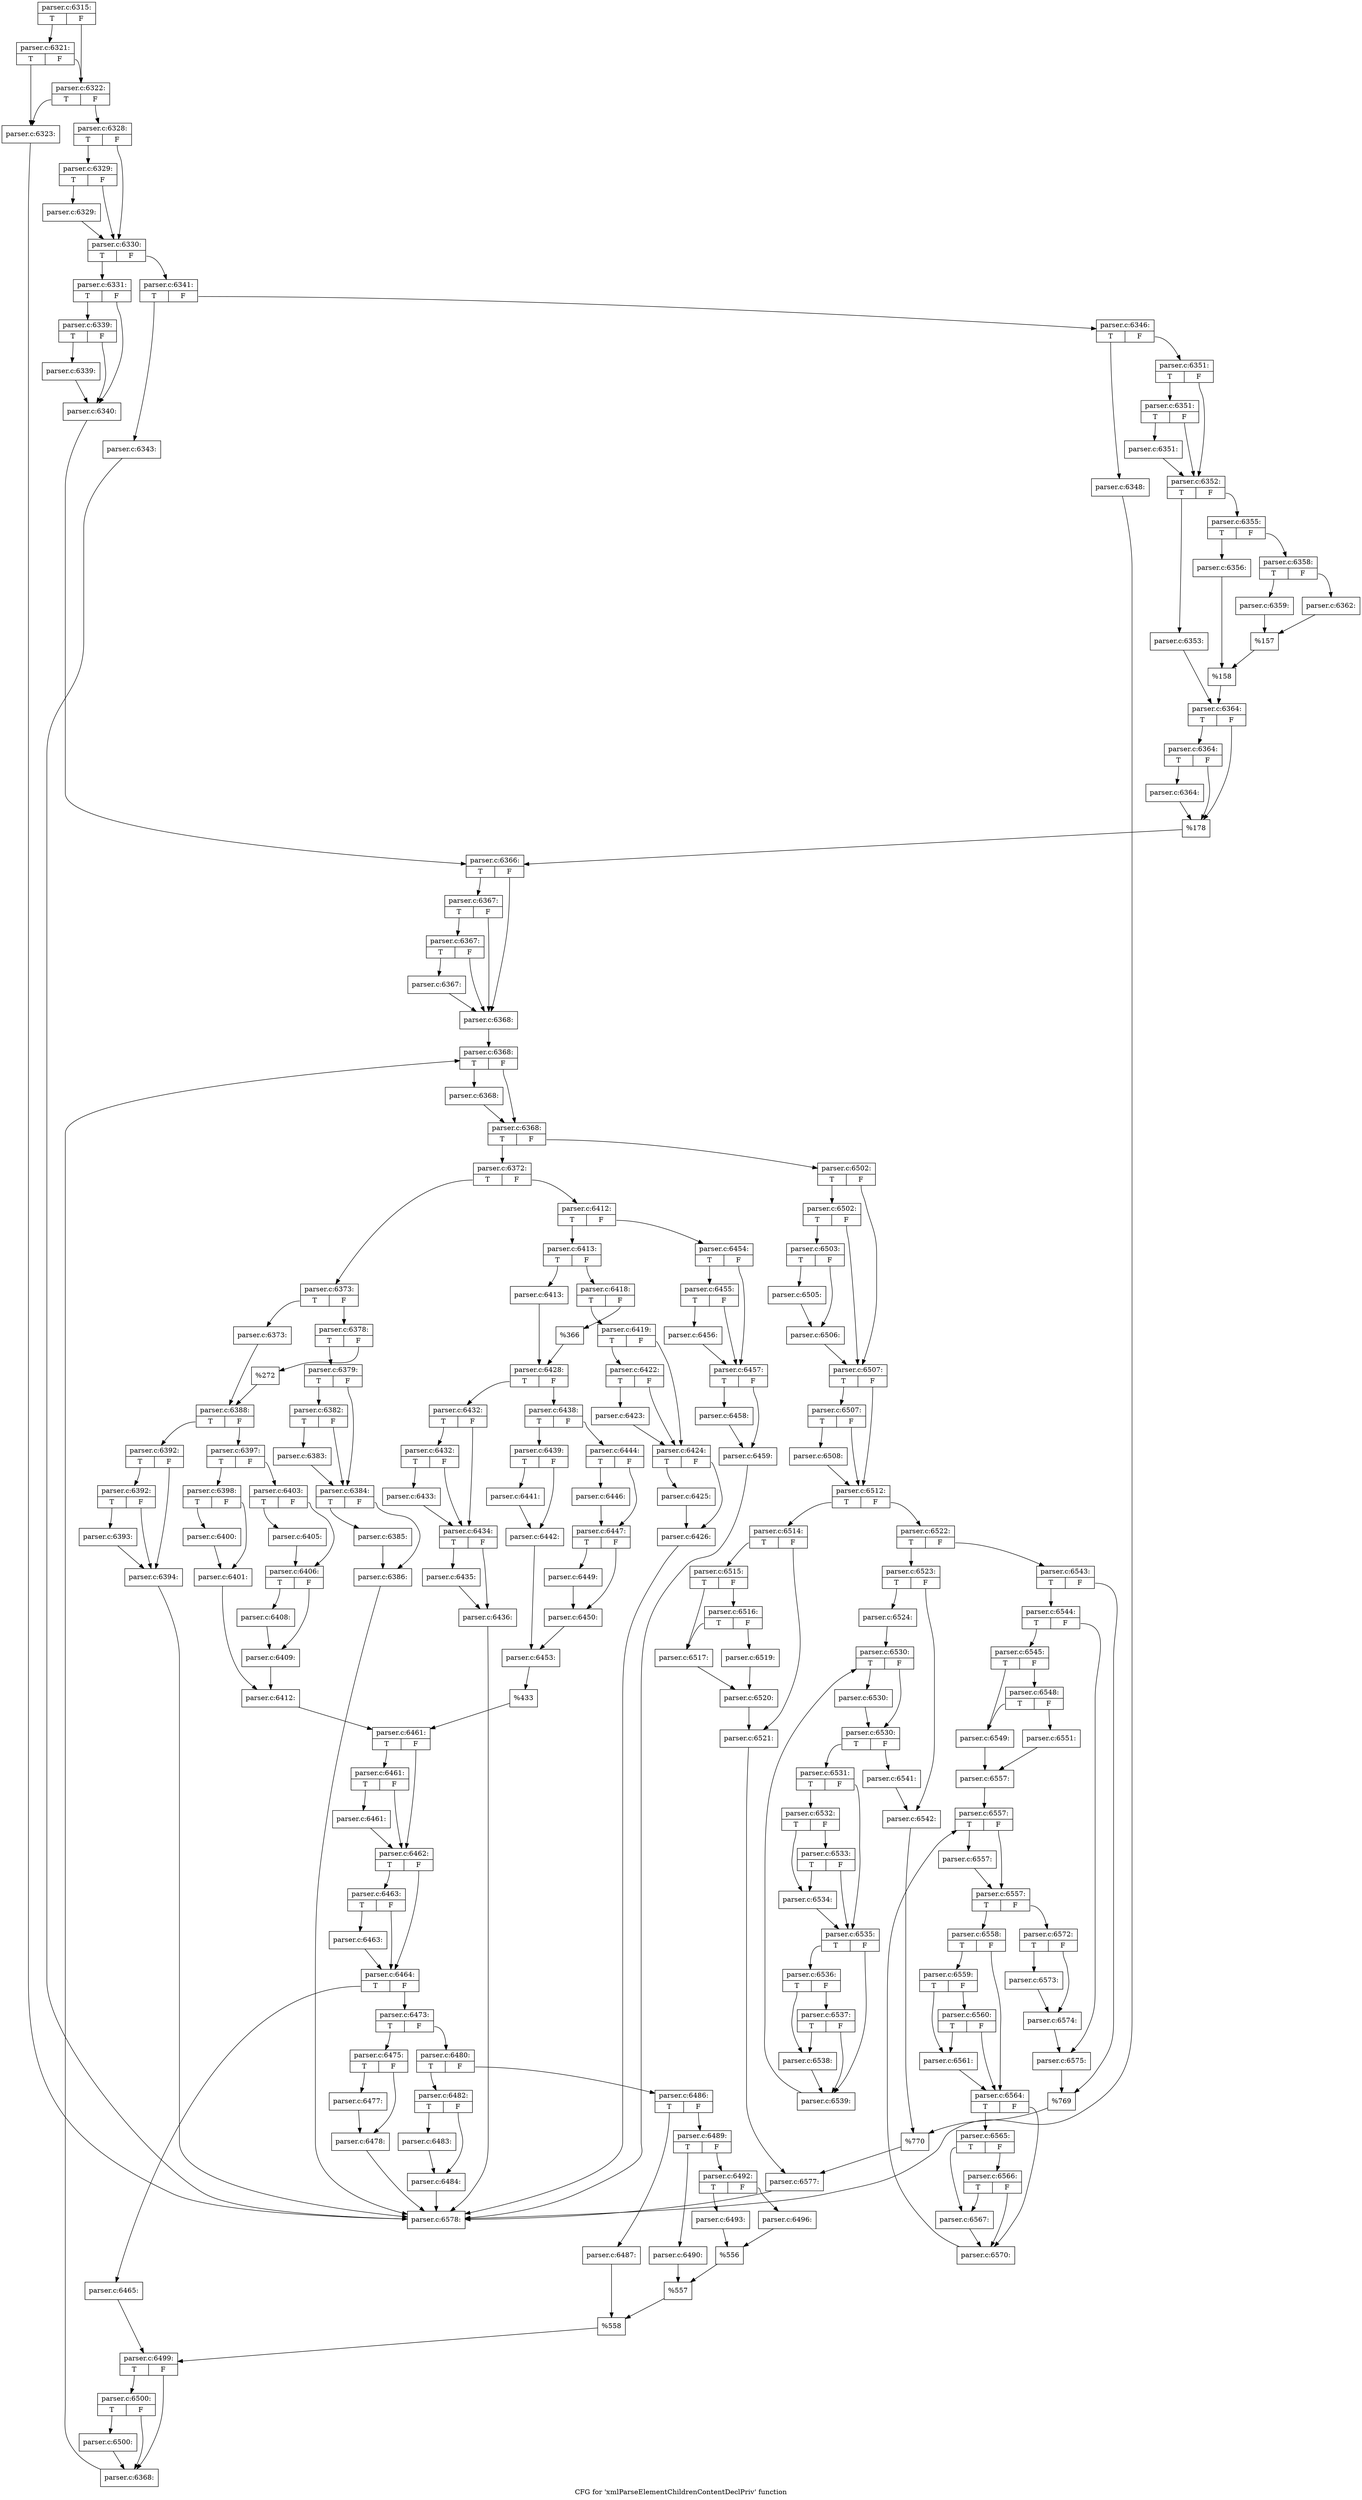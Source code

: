 digraph "CFG for 'xmlParseElementChildrenContentDeclPriv' function" {
	label="CFG for 'xmlParseElementChildrenContentDeclPriv' function";

	Node0x60d2080 [shape=record,label="{parser.c:6315:|{<s0>T|<s1>F}}"];
	Node0x60d2080:s0 -> Node0x60d39c0;
	Node0x60d2080:s1 -> Node0x60d3940;
	Node0x60d39c0 [shape=record,label="{parser.c:6321:|{<s0>T|<s1>F}}"];
	Node0x60d39c0:s0 -> Node0x60d38a0;
	Node0x60d39c0:s1 -> Node0x60d3940;
	Node0x60d3940 [shape=record,label="{parser.c:6322:|{<s0>T|<s1>F}}"];
	Node0x60d3940:s0 -> Node0x60d38a0;
	Node0x60d3940:s1 -> Node0x60d38f0;
	Node0x60d38a0 [shape=record,label="{parser.c:6323:}"];
	Node0x60d38a0 -> Node0x60cf210;
	Node0x60d38f0 [shape=record,label="{parser.c:6328:|{<s0>T|<s1>F}}"];
	Node0x60d38f0:s0 -> Node0x60d4bd0;
	Node0x60d38f0:s1 -> Node0x60d4b80;
	Node0x60d4bd0 [shape=record,label="{parser.c:6329:|{<s0>T|<s1>F}}"];
	Node0x60d4bd0:s0 -> Node0x60d4b30;
	Node0x60d4bd0:s1 -> Node0x60d4b80;
	Node0x60d4b30 [shape=record,label="{parser.c:6329:}"];
	Node0x60d4b30 -> Node0x60d4b80;
	Node0x60d4b80 [shape=record,label="{parser.c:6330:|{<s0>T|<s1>F}}"];
	Node0x60d4b80:s0 -> Node0x60d57c0;
	Node0x60d4b80:s1 -> Node0x60d5860;
	Node0x60d57c0 [shape=record,label="{parser.c:6331:|{<s0>T|<s1>F}}"];
	Node0x60d57c0:s0 -> Node0x60d6dd0;
	Node0x60d57c0:s1 -> Node0x60d6d80;
	Node0x60d6dd0 [shape=record,label="{parser.c:6339:|{<s0>T|<s1>F}}"];
	Node0x60d6dd0:s0 -> Node0x60d6d30;
	Node0x60d6dd0:s1 -> Node0x60d6d80;
	Node0x60d6d30 [shape=record,label="{parser.c:6339:}"];
	Node0x60d6d30 -> Node0x60d6d80;
	Node0x60d6d80 [shape=record,label="{parser.c:6340:}"];
	Node0x60d6d80 -> Node0x60d5810;
	Node0x60d5860 [shape=record,label="{parser.c:6341:|{<s0>T|<s1>F}}"];
	Node0x60d5860:s0 -> Node0x60d7d20;
	Node0x60d5860:s1 -> Node0x60d7d70;
	Node0x60d7d20 [shape=record,label="{parser.c:6343:}"];
	Node0x60d7d20 -> Node0x60cf210;
	Node0x60d7d70 [shape=record,label="{parser.c:6346:|{<s0>T|<s1>F}}"];
	Node0x60d7d70:s0 -> Node0x60d89b0;
	Node0x60d7d70:s1 -> Node0x60d8a00;
	Node0x60d89b0 [shape=record,label="{parser.c:6348:}"];
	Node0x60d89b0 -> Node0x60cf210;
	Node0x60d8a00 [shape=record,label="{parser.c:6351:|{<s0>T|<s1>F}}"];
	Node0x60d8a00:s0 -> Node0x60d9130;
	Node0x60d8a00:s1 -> Node0x60d90e0;
	Node0x60d9130 [shape=record,label="{parser.c:6351:|{<s0>T|<s1>F}}"];
	Node0x60d9130:s0 -> Node0x60d9090;
	Node0x60d9130:s1 -> Node0x60d90e0;
	Node0x60d9090 [shape=record,label="{parser.c:6351:}"];
	Node0x60d9090 -> Node0x60d90e0;
	Node0x60d90e0 [shape=record,label="{parser.c:6352:|{<s0>T|<s1>F}}"];
	Node0x60d90e0:s0 -> Node0x60d9d20;
	Node0x60d90e0:s1 -> Node0x60d9dc0;
	Node0x60d9d20 [shape=record,label="{parser.c:6353:}"];
	Node0x60d9d20 -> Node0x60d9d70;
	Node0x60d9dc0 [shape=record,label="{parser.c:6355:|{<s0>T|<s1>F}}"];
	Node0x60d9dc0:s0 -> Node0x60da800;
	Node0x60d9dc0:s1 -> Node0x60da8a0;
	Node0x60da800 [shape=record,label="{parser.c:6356:}"];
	Node0x60da800 -> Node0x60da850;
	Node0x60da8a0 [shape=record,label="{parser.c:6358:|{<s0>T|<s1>F}}"];
	Node0x60da8a0:s0 -> Node0x60db2e0;
	Node0x60da8a0:s1 -> Node0x60db380;
	Node0x60db2e0 [shape=record,label="{parser.c:6359:}"];
	Node0x60db2e0 -> Node0x60db330;
	Node0x60db380 [shape=record,label="{parser.c:6362:}"];
	Node0x60db380 -> Node0x60db330;
	Node0x60db330 [shape=record,label="{%157}"];
	Node0x60db330 -> Node0x60da850;
	Node0x60da850 [shape=record,label="{%158}"];
	Node0x60da850 -> Node0x60d9d70;
	Node0x60d9d70 [shape=record,label="{parser.c:6364:|{<s0>T|<s1>F}}"];
	Node0x60d9d70:s0 -> Node0x60dc2f0;
	Node0x60d9d70:s1 -> Node0x60dc2a0;
	Node0x60dc2f0 [shape=record,label="{parser.c:6364:|{<s0>T|<s1>F}}"];
	Node0x60dc2f0:s0 -> Node0x60dc250;
	Node0x60dc2f0:s1 -> Node0x60dc2a0;
	Node0x60dc250 [shape=record,label="{parser.c:6364:}"];
	Node0x60dc250 -> Node0x60dc2a0;
	Node0x60dc2a0 [shape=record,label="{%178}"];
	Node0x60dc2a0 -> Node0x60d5810;
	Node0x60d5810 [shape=record,label="{parser.c:6366:|{<s0>T|<s1>F}}"];
	Node0x60d5810:s0 -> Node0x60dd1e0;
	Node0x60d5810:s1 -> Node0x60dd110;
	Node0x60dd1e0 [shape=record,label="{parser.c:6367:|{<s0>T|<s1>F}}"];
	Node0x60dd1e0:s0 -> Node0x60dd160;
	Node0x60dd1e0:s1 -> Node0x60dd110;
	Node0x60dd160 [shape=record,label="{parser.c:6367:|{<s0>T|<s1>F}}"];
	Node0x60dd160:s0 -> Node0x60dd0c0;
	Node0x60dd160:s1 -> Node0x60dd110;
	Node0x60dd0c0 [shape=record,label="{parser.c:6367:}"];
	Node0x60dd0c0 -> Node0x60dd110;
	Node0x60dd110 [shape=record,label="{parser.c:6368:}"];
	Node0x60dd110 -> Node0x60de440;
	Node0x60de440 [shape=record,label="{parser.c:6368:|{<s0>T|<s1>F}}"];
	Node0x60de440:s0 -> Node0x60de730;
	Node0x60de440:s1 -> Node0x60de6e0;
	Node0x60de730 [shape=record,label="{parser.c:6368:}"];
	Node0x60de730 -> Node0x60de6e0;
	Node0x60de6e0 [shape=record,label="{parser.c:6368:|{<s0>T|<s1>F}}"];
	Node0x60de6e0:s0 -> Node0x60def80;
	Node0x60de6e0:s1 -> Node0x60de660;
	Node0x60def80 [shape=record,label="{parser.c:6372:|{<s0>T|<s1>F}}"];
	Node0x60def80:s0 -> Node0x60df170;
	Node0x60def80:s1 -> Node0x60df210;
	Node0x60df170 [shape=record,label="{parser.c:6373:|{<s0>T|<s1>F}}"];
	Node0x60df170:s0 -> Node0x60df830;
	Node0x60df170:s1 -> Node0x60df8d0;
	Node0x60df830 [shape=record,label="{parser.c:6373:}"];
	Node0x60df830 -> Node0x60df880;
	Node0x60df8d0 [shape=record,label="{parser.c:6378:|{<s0>T|<s1>F}}"];
	Node0x60df8d0:s0 -> Node0x60dfff0;
	Node0x60df8d0:s1 -> Node0x60e0040;
	Node0x60dfff0 [shape=record,label="{parser.c:6379:|{<s0>T|<s1>F}}"];
	Node0x60dfff0:s0 -> Node0x60e0c60;
	Node0x60dfff0:s1 -> Node0x60e0c10;
	Node0x60e0c60 [shape=record,label="{parser.c:6382:|{<s0>T|<s1>F}}"];
	Node0x60e0c60:s0 -> Node0x60e0bc0;
	Node0x60e0c60:s1 -> Node0x60e0c10;
	Node0x60e0bc0 [shape=record,label="{parser.c:6383:}"];
	Node0x60e0bc0 -> Node0x60e0c10;
	Node0x60e0c10 [shape=record,label="{parser.c:6384:|{<s0>T|<s1>F}}"];
	Node0x60e0c10:s0 -> Node0x60e15c0;
	Node0x60e0c10:s1 -> Node0x60e1610;
	Node0x60e15c0 [shape=record,label="{parser.c:6385:}"];
	Node0x60e15c0 -> Node0x60e1610;
	Node0x60e1610 [shape=record,label="{parser.c:6386:}"];
	Node0x60e1610 -> Node0x60cf210;
	Node0x60e0040 [shape=record,label="{%272}"];
	Node0x60e0040 -> Node0x60df880;
	Node0x60df880 [shape=record,label="{parser.c:6388:|{<s0>T|<s1>F}}"];
	Node0x60df880:s0 -> Node0x60e2420;
	Node0x60df880:s1 -> Node0x60e2470;
	Node0x60e2420 [shape=record,label="{parser.c:6392:|{<s0>T|<s1>F}}"];
	Node0x60e2420:s0 -> Node0x60e28d0;
	Node0x60e2420:s1 -> Node0x60e2880;
	Node0x60e28d0 [shape=record,label="{parser.c:6392:|{<s0>T|<s1>F}}"];
	Node0x60e28d0:s0 -> Node0x60e2830;
	Node0x60e28d0:s1 -> Node0x60e2880;
	Node0x60e2830 [shape=record,label="{parser.c:6393:}"];
	Node0x60e2830 -> Node0x60e2880;
	Node0x60e2880 [shape=record,label="{parser.c:6394:}"];
	Node0x60e2880 -> Node0x60cf210;
	Node0x60e2470 [shape=record,label="{parser.c:6397:|{<s0>T|<s1>F}}"];
	Node0x60e2470:s0 -> Node0x60e36c0;
	Node0x60e2470:s1 -> Node0x60e3760;
	Node0x60e36c0 [shape=record,label="{parser.c:6398:|{<s0>T|<s1>F}}"];
	Node0x60e36c0:s0 -> Node0x60e3d60;
	Node0x60e36c0:s1 -> Node0x60e3db0;
	Node0x60e3d60 [shape=record,label="{parser.c:6400:}"];
	Node0x60e3d60 -> Node0x60e3db0;
	Node0x60e3db0 [shape=record,label="{parser.c:6401:}"];
	Node0x60e3db0 -> Node0x60e3710;
	Node0x60e3760 [shape=record,label="{parser.c:6403:|{<s0>T|<s1>F}}"];
	Node0x60e3760:s0 -> Node0x60e49f0;
	Node0x60e3760:s1 -> Node0x60e4a40;
	Node0x60e49f0 [shape=record,label="{parser.c:6405:}"];
	Node0x60e49f0 -> Node0x60e4a40;
	Node0x60e4a40 [shape=record,label="{parser.c:6406:|{<s0>T|<s1>F}}"];
	Node0x60e4a40:s0 -> Node0x60e5300;
	Node0x60e4a40:s1 -> Node0x60e5350;
	Node0x60e5300 [shape=record,label="{parser.c:6408:}"];
	Node0x60e5300 -> Node0x60e5350;
	Node0x60e5350 [shape=record,label="{parser.c:6409:}"];
	Node0x60e5350 -> Node0x60e3710;
	Node0x60e3710 [shape=record,label="{parser.c:6412:}"];
	Node0x60e3710 -> Node0x60df1c0;
	Node0x60df210 [shape=record,label="{parser.c:6412:|{<s0>T|<s1>F}}"];
	Node0x60df210:s0 -> Node0x60e5da0;
	Node0x60df210:s1 -> Node0x60e5e40;
	Node0x60e5da0 [shape=record,label="{parser.c:6413:|{<s0>T|<s1>F}}"];
	Node0x60e5da0:s0 -> Node0x60e64c0;
	Node0x60e5da0:s1 -> Node0x60e6560;
	Node0x60e64c0 [shape=record,label="{parser.c:6413:}"];
	Node0x60e64c0 -> Node0x60e6510;
	Node0x60e6560 [shape=record,label="{parser.c:6418:|{<s0>T|<s1>F}}"];
	Node0x60e6560:s0 -> Node0x60e6c80;
	Node0x60e6560:s1 -> Node0x60e6cd0;
	Node0x60e6c80 [shape=record,label="{parser.c:6419:|{<s0>T|<s1>F}}"];
	Node0x60e6c80:s0 -> Node0x60e7730;
	Node0x60e6c80:s1 -> Node0x60e76e0;
	Node0x60e7730 [shape=record,label="{parser.c:6422:|{<s0>T|<s1>F}}"];
	Node0x60e7730:s0 -> Node0x60e7690;
	Node0x60e7730:s1 -> Node0x60e76e0;
	Node0x60e7690 [shape=record,label="{parser.c:6423:}"];
	Node0x60e7690 -> Node0x60e76e0;
	Node0x60e76e0 [shape=record,label="{parser.c:6424:|{<s0>T|<s1>F}}"];
	Node0x60e76e0:s0 -> Node0x60e8090;
	Node0x60e76e0:s1 -> Node0x60e80e0;
	Node0x60e8090 [shape=record,label="{parser.c:6425:}"];
	Node0x60e8090 -> Node0x60e80e0;
	Node0x60e80e0 [shape=record,label="{parser.c:6426:}"];
	Node0x60e80e0 -> Node0x60cf210;
	Node0x60e6cd0 [shape=record,label="{%366}"];
	Node0x60e6cd0 -> Node0x60e6510;
	Node0x60e6510 [shape=record,label="{parser.c:6428:|{<s0>T|<s1>F}}"];
	Node0x60e6510:s0 -> Node0x60e8ef0;
	Node0x60e6510:s1 -> Node0x60e8f40;
	Node0x60e8ef0 [shape=record,label="{parser.c:6432:|{<s0>T|<s1>F}}"];
	Node0x60e8ef0:s0 -> Node0x60e93a0;
	Node0x60e8ef0:s1 -> Node0x60e9350;
	Node0x60e93a0 [shape=record,label="{parser.c:6432:|{<s0>T|<s1>F}}"];
	Node0x60e93a0:s0 -> Node0x60e9300;
	Node0x60e93a0:s1 -> Node0x60e9350;
	Node0x60e9300 [shape=record,label="{parser.c:6433:}"];
	Node0x60e9300 -> Node0x60e9350;
	Node0x60e9350 [shape=record,label="{parser.c:6434:|{<s0>T|<s1>F}}"];
	Node0x60e9350:s0 -> Node0x60e9ca0;
	Node0x60e9350:s1 -> Node0x60e9cf0;
	Node0x60e9ca0 [shape=record,label="{parser.c:6435:}"];
	Node0x60e9ca0 -> Node0x60e9cf0;
	Node0x60e9cf0 [shape=record,label="{parser.c:6436:}"];
	Node0x60e9cf0 -> Node0x60cf210;
	Node0x60e8f40 [shape=record,label="{parser.c:6438:|{<s0>T|<s1>F}}"];
	Node0x60e8f40:s0 -> Node0x60ea560;
	Node0x60e8f40:s1 -> Node0x60ea600;
	Node0x60ea560 [shape=record,label="{parser.c:6439:|{<s0>T|<s1>F}}"];
	Node0x60ea560:s0 -> Node0x60eac00;
	Node0x60ea560:s1 -> Node0x60eac50;
	Node0x60eac00 [shape=record,label="{parser.c:6441:}"];
	Node0x60eac00 -> Node0x60eac50;
	Node0x60eac50 [shape=record,label="{parser.c:6442:}"];
	Node0x60eac50 -> Node0x60ea5b0;
	Node0x60ea600 [shape=record,label="{parser.c:6444:|{<s0>T|<s1>F}}"];
	Node0x60ea600:s0 -> Node0x60eb890;
	Node0x60ea600:s1 -> Node0x60eb8e0;
	Node0x60eb890 [shape=record,label="{parser.c:6446:}"];
	Node0x60eb890 -> Node0x60eb8e0;
	Node0x60eb8e0 [shape=record,label="{parser.c:6447:|{<s0>T|<s1>F}}"];
	Node0x60eb8e0:s0 -> Node0x60ec1a0;
	Node0x60eb8e0:s1 -> Node0x60ec1f0;
	Node0x60ec1a0 [shape=record,label="{parser.c:6449:}"];
	Node0x60ec1a0 -> Node0x60ec1f0;
	Node0x60ec1f0 [shape=record,label="{parser.c:6450:}"];
	Node0x60ec1f0 -> Node0x60ea5b0;
	Node0x60ea5b0 [shape=record,label="{parser.c:6453:}"];
	Node0x60ea5b0 -> Node0x60e5df0;
	Node0x60e5e40 [shape=record,label="{parser.c:6454:|{<s0>T|<s1>F}}"];
	Node0x60e5e40:s0 -> Node0x60ecf30;
	Node0x60e5e40:s1 -> Node0x60ecee0;
	Node0x60ecf30 [shape=record,label="{parser.c:6455:|{<s0>T|<s1>F}}"];
	Node0x60ecf30:s0 -> Node0x60ece90;
	Node0x60ecf30:s1 -> Node0x60ecee0;
	Node0x60ece90 [shape=record,label="{parser.c:6456:}"];
	Node0x60ece90 -> Node0x60ecee0;
	Node0x60ecee0 [shape=record,label="{parser.c:6457:|{<s0>T|<s1>F}}"];
	Node0x60ecee0:s0 -> Node0x60ed890;
	Node0x60ecee0:s1 -> Node0x60ed8e0;
	Node0x60ed890 [shape=record,label="{parser.c:6458:}"];
	Node0x60ed890 -> Node0x60ed8e0;
	Node0x60ed8e0 [shape=record,label="{parser.c:6459:}"];
	Node0x60ed8e0 -> Node0x60cf210;
	Node0x60e5df0 [shape=record,label="{%433}"];
	Node0x60e5df0 -> Node0x60df1c0;
	Node0x60df1c0 [shape=record,label="{parser.c:6461:|{<s0>T|<s1>F}}"];
	Node0x60df1c0:s0 -> Node0x60ee250;
	Node0x60df1c0:s1 -> Node0x60ee200;
	Node0x60ee250 [shape=record,label="{parser.c:6461:|{<s0>T|<s1>F}}"];
	Node0x60ee250:s0 -> Node0x60ee1b0;
	Node0x60ee250:s1 -> Node0x60ee200;
	Node0x60ee1b0 [shape=record,label="{parser.c:6461:}"];
	Node0x60ee1b0 -> Node0x60ee200;
	Node0x60ee200 [shape=record,label="{parser.c:6462:|{<s0>T|<s1>F}}"];
	Node0x60ee200:s0 -> Node0x60eefd0;
	Node0x60ee200:s1 -> Node0x60eef80;
	Node0x60eefd0 [shape=record,label="{parser.c:6463:|{<s0>T|<s1>F}}"];
	Node0x60eefd0:s0 -> Node0x60eef30;
	Node0x60eefd0:s1 -> Node0x60eef80;
	Node0x60eef30 [shape=record,label="{parser.c:6463:}"];
	Node0x60eef30 -> Node0x60eef80;
	Node0x60eef80 [shape=record,label="{parser.c:6464:|{<s0>T|<s1>F}}"];
	Node0x60eef80:s0 -> Node0x60efbc0;
	Node0x60eef80:s1 -> Node0x60efc60;
	Node0x60efbc0 [shape=record,label="{parser.c:6465:}"];
	Node0x60efbc0 -> Node0x60efc10;
	Node0x60efc60 [shape=record,label="{parser.c:6473:|{<s0>T|<s1>F}}"];
	Node0x60efc60:s0 -> Node0x60f13e0;
	Node0x60efc60:s1 -> Node0x60f1430;
	Node0x60f13e0 [shape=record,label="{parser.c:6475:|{<s0>T|<s1>F}}"];
	Node0x60f13e0:s0 -> Node0x60f1970;
	Node0x60f13e0:s1 -> Node0x60f19c0;
	Node0x60f1970 [shape=record,label="{parser.c:6477:}"];
	Node0x60f1970 -> Node0x60f19c0;
	Node0x60f19c0 [shape=record,label="{parser.c:6478:}"];
	Node0x60f19c0 -> Node0x60cf210;
	Node0x60f1430 [shape=record,label="{parser.c:6480:|{<s0>T|<s1>F}}"];
	Node0x60f1430:s0 -> Node0x60f2680;
	Node0x60f1430:s1 -> Node0x60f26d0;
	Node0x60f2680 [shape=record,label="{parser.c:6482:|{<s0>T|<s1>F}}"];
	Node0x60f2680:s0 -> Node0x60f2a90;
	Node0x60f2680:s1 -> Node0x60f2ae0;
	Node0x60f2a90 [shape=record,label="{parser.c:6483:}"];
	Node0x60f2a90 -> Node0x60f2ae0;
	Node0x60f2ae0 [shape=record,label="{parser.c:6484:}"];
	Node0x60f2ae0 -> Node0x60cf210;
	Node0x60f26d0 [shape=record,label="{parser.c:6486:|{<s0>T|<s1>F}}"];
	Node0x60f26d0:s0 -> Node0x60f32f0;
	Node0x60f26d0:s1 -> Node0x60f3390;
	Node0x60f32f0 [shape=record,label="{parser.c:6487:}"];
	Node0x60f32f0 -> Node0x60f3340;
	Node0x60f3390 [shape=record,label="{parser.c:6489:|{<s0>T|<s1>F}}"];
	Node0x60f3390:s0 -> Node0x60f3dd0;
	Node0x60f3390:s1 -> Node0x60f3e70;
	Node0x60f3dd0 [shape=record,label="{parser.c:6490:}"];
	Node0x60f3dd0 -> Node0x60f3e20;
	Node0x60f3e70 [shape=record,label="{parser.c:6492:|{<s0>T|<s1>F}}"];
	Node0x60f3e70:s0 -> Node0x60f48b0;
	Node0x60f3e70:s1 -> Node0x60f4950;
	Node0x60f48b0 [shape=record,label="{parser.c:6493:}"];
	Node0x60f48b0 -> Node0x60f4900;
	Node0x60f4950 [shape=record,label="{parser.c:6496:}"];
	Node0x60f4950 -> Node0x60f4900;
	Node0x60f4900 [shape=record,label="{%556}"];
	Node0x60f4900 -> Node0x60f3e20;
	Node0x60f3e20 [shape=record,label="{%557}"];
	Node0x60f3e20 -> Node0x60f3340;
	Node0x60f3340 [shape=record,label="{%558}"];
	Node0x60f3340 -> Node0x60efc10;
	Node0x60efc10 [shape=record,label="{parser.c:6499:|{<s0>T|<s1>F}}"];
	Node0x60efc10:s0 -> Node0x60f5ad0;
	Node0x60efc10:s1 -> Node0x60f5a80;
	Node0x60f5ad0 [shape=record,label="{parser.c:6500:|{<s0>T|<s1>F}}"];
	Node0x60f5ad0:s0 -> Node0x60f5a30;
	Node0x60f5ad0:s1 -> Node0x60f5a80;
	Node0x60f5a30 [shape=record,label="{parser.c:6500:}"];
	Node0x60f5a30 -> Node0x60f5a80;
	Node0x60f5a80 [shape=record,label="{parser.c:6368:}"];
	Node0x60f5a80 -> Node0x60de440;
	Node0x60de660 [shape=record,label="{parser.c:6502:|{<s0>T|<s1>F}}"];
	Node0x60de660:s0 -> Node0x60f67f0;
	Node0x60de660:s1 -> Node0x60f67a0;
	Node0x60f67f0 [shape=record,label="{parser.c:6502:|{<s0>T|<s1>F}}"];
	Node0x60f67f0:s0 -> Node0x60f6750;
	Node0x60f67f0:s1 -> Node0x60f67a0;
	Node0x60f6750 [shape=record,label="{parser.c:6503:|{<s0>T|<s1>F}}"];
	Node0x60f6750:s0 -> Node0x60f7020;
	Node0x60f6750:s1 -> Node0x60f7070;
	Node0x60f7020 [shape=record,label="{parser.c:6505:}"];
	Node0x60f7020 -> Node0x60f7070;
	Node0x60f7070 [shape=record,label="{parser.c:6506:}"];
	Node0x60f7070 -> Node0x60f67a0;
	Node0x60f67a0 [shape=record,label="{parser.c:6507:|{<s0>T|<s1>F}}"];
	Node0x60f67a0:s0 -> Node0x60f7850;
	Node0x60f67a0:s1 -> Node0x60f7800;
	Node0x60f7850 [shape=record,label="{parser.c:6507:|{<s0>T|<s1>F}}"];
	Node0x60f7850:s0 -> Node0x60f77b0;
	Node0x60f7850:s1 -> Node0x60f7800;
	Node0x60f77b0 [shape=record,label="{parser.c:6508:}"];
	Node0x60f77b0 -> Node0x60f7800;
	Node0x60f7800 [shape=record,label="{parser.c:6512:|{<s0>T|<s1>F}}"];
	Node0x60f7800:s0 -> Node0x60f8650;
	Node0x60f7800:s1 -> Node0x60f86f0;
	Node0x60f8650 [shape=record,label="{parser.c:6514:|{<s0>T|<s1>F}}"];
	Node0x60f8650:s0 -> Node0x60f8d70;
	Node0x60f8650:s1 -> Node0x60f8dc0;
	Node0x60f8d70 [shape=record,label="{parser.c:6515:|{<s0>T|<s1>F}}"];
	Node0x60f8d70:s0 -> Node0x60f9120;
	Node0x60f8d70:s1 -> Node0x60f9210;
	Node0x60f9210 [shape=record,label="{parser.c:6516:|{<s0>T|<s1>F}}"];
	Node0x60f9210:s0 -> Node0x60f9120;
	Node0x60f9210:s1 -> Node0x60f91c0;
	Node0x60f9120 [shape=record,label="{parser.c:6517:}"];
	Node0x60f9120 -> Node0x60f9170;
	Node0x60f91c0 [shape=record,label="{parser.c:6519:}"];
	Node0x60f91c0 -> Node0x60f9170;
	Node0x60f9170 [shape=record,label="{parser.c:6520:}"];
	Node0x60f9170 -> Node0x60f8dc0;
	Node0x60f8dc0 [shape=record,label="{parser.c:6521:}"];
	Node0x60f8dc0 -> Node0x60f86a0;
	Node0x60f86f0 [shape=record,label="{parser.c:6522:|{<s0>T|<s1>F}}"];
	Node0x60f86f0:s0 -> Node0x60fa1a0;
	Node0x60f86f0:s1 -> Node0x60fa240;
	Node0x60fa1a0 [shape=record,label="{parser.c:6523:|{<s0>T|<s1>F}}"];
	Node0x60fa1a0:s0 -> Node0x60fa8c0;
	Node0x60fa1a0:s1 -> Node0x60fa910;
	Node0x60fa8c0 [shape=record,label="{parser.c:6524:}"];
	Node0x60fa8c0 -> Node0x60faf50;
	Node0x60faf50 [shape=record,label="{parser.c:6530:|{<s0>T|<s1>F}}"];
	Node0x60faf50:s0 -> Node0x60fb240;
	Node0x60faf50:s1 -> Node0x60fb1f0;
	Node0x60fb240 [shape=record,label="{parser.c:6530:}"];
	Node0x60fb240 -> Node0x60fb1f0;
	Node0x60fb1f0 [shape=record,label="{parser.c:6530:|{<s0>T|<s1>F}}"];
	Node0x60fb1f0:s0 -> Node0x60fb7d0;
	Node0x60fb1f0:s1 -> Node0x60fb170;
	Node0x60fb7d0 [shape=record,label="{parser.c:6531:|{<s0>T|<s1>F}}"];
	Node0x60fb7d0:s0 -> Node0x60fba60;
	Node0x60fb7d0:s1 -> Node0x60fba10;
	Node0x60fba60 [shape=record,label="{parser.c:6532:|{<s0>T|<s1>F}}"];
	Node0x60fba60:s0 -> Node0x60fb9c0;
	Node0x60fba60:s1 -> Node0x60fbe40;
	Node0x60fbe40 [shape=record,label="{parser.c:6533:|{<s0>T|<s1>F}}"];
	Node0x60fbe40:s0 -> Node0x60fb9c0;
	Node0x60fbe40:s1 -> Node0x60fba10;
	Node0x60fb9c0 [shape=record,label="{parser.c:6534:}"];
	Node0x60fb9c0 -> Node0x60fba10;
	Node0x60fba10 [shape=record,label="{parser.c:6535:|{<s0>T|<s1>F}}"];
	Node0x60fba10:s0 -> Node0x60fcc60;
	Node0x60fba10:s1 -> Node0x60fcc10;
	Node0x60fcc60 [shape=record,label="{parser.c:6536:|{<s0>T|<s1>F}}"];
	Node0x60fcc60:s0 -> Node0x60fcbc0;
	Node0x60fcc60:s1 -> Node0x60fd0a0;
	Node0x60fd0a0 [shape=record,label="{parser.c:6537:|{<s0>T|<s1>F}}"];
	Node0x60fd0a0:s0 -> Node0x60fcbc0;
	Node0x60fd0a0:s1 -> Node0x60fcc10;
	Node0x60fcbc0 [shape=record,label="{parser.c:6538:}"];
	Node0x60fcbc0 -> Node0x60fcc10;
	Node0x60fcc10 [shape=record,label="{parser.c:6539:}"];
	Node0x60fcc10 -> Node0x60faf50;
	Node0x60fb170 [shape=record,label="{parser.c:6541:}"];
	Node0x60fb170 -> Node0x60fa910;
	Node0x60fa910 [shape=record,label="{parser.c:6542:}"];
	Node0x60fa910 -> Node0x60fa1f0;
	Node0x60fa240 [shape=record,label="{parser.c:6543:|{<s0>T|<s1>F}}"];
	Node0x60fa240:s0 -> Node0x60fe420;
	Node0x60fa240:s1 -> Node0x60fe470;
	Node0x60fe420 [shape=record,label="{parser.c:6544:|{<s0>T|<s1>F}}"];
	Node0x60fe420:s0 -> Node0x60feaf0;
	Node0x60fe420:s1 -> Node0x60feb40;
	Node0x60feaf0 [shape=record,label="{parser.c:6545:|{<s0>T|<s1>F}}"];
	Node0x60feaf0:s0 -> Node0x60ff1c0;
	Node0x60feaf0:s1 -> Node0x60ff2b0;
	Node0x60ff2b0 [shape=record,label="{parser.c:6548:|{<s0>T|<s1>F}}"];
	Node0x60ff2b0:s0 -> Node0x60ff1c0;
	Node0x60ff2b0:s1 -> Node0x60ff260;
	Node0x60ff1c0 [shape=record,label="{parser.c:6549:}"];
	Node0x60ff1c0 -> Node0x60ff210;
	Node0x60ff260 [shape=record,label="{parser.c:6551:}"];
	Node0x60ff260 -> Node0x60ff210;
	Node0x60ff210 [shape=record,label="{parser.c:6557:}"];
	Node0x60ff210 -> Node0x60fff60;
	Node0x60fff60 [shape=record,label="{parser.c:6557:|{<s0>T|<s1>F}}"];
	Node0x60fff60:s0 -> Node0x6100250;
	Node0x60fff60:s1 -> Node0x6100200;
	Node0x6100250 [shape=record,label="{parser.c:6557:}"];
	Node0x6100250 -> Node0x6100200;
	Node0x6100200 [shape=record,label="{parser.c:6557:|{<s0>T|<s1>F}}"];
	Node0x6100200:s0 -> Node0x61007e0;
	Node0x6100200:s1 -> Node0x6100180;
	Node0x61007e0 [shape=record,label="{parser.c:6558:|{<s0>T|<s1>F}}"];
	Node0x61007e0:s0 -> Node0x6100a70;
	Node0x61007e0:s1 -> Node0x6100a20;
	Node0x6100a70 [shape=record,label="{parser.c:6559:|{<s0>T|<s1>F}}"];
	Node0x6100a70:s0 -> Node0x61009d0;
	Node0x6100a70:s1 -> Node0x6100e50;
	Node0x6100e50 [shape=record,label="{parser.c:6560:|{<s0>T|<s1>F}}"];
	Node0x6100e50:s0 -> Node0x61009d0;
	Node0x6100e50:s1 -> Node0x6100a20;
	Node0x61009d0 [shape=record,label="{parser.c:6561:}"];
	Node0x61009d0 -> Node0x6100a20;
	Node0x6100a20 [shape=record,label="{parser.c:6564:|{<s0>T|<s1>F}}"];
	Node0x6100a20:s0 -> Node0x6101e50;
	Node0x6100a20:s1 -> Node0x6101e00;
	Node0x6101e50 [shape=record,label="{parser.c:6565:|{<s0>T|<s1>F}}"];
	Node0x6101e50:s0 -> Node0x6101db0;
	Node0x6101e50:s1 -> Node0x6102290;
	Node0x6102290 [shape=record,label="{parser.c:6566:|{<s0>T|<s1>F}}"];
	Node0x6102290:s0 -> Node0x6101db0;
	Node0x6102290:s1 -> Node0x6101e00;
	Node0x6101db0 [shape=record,label="{parser.c:6567:}"];
	Node0x6101db0 -> Node0x6101e00;
	Node0x6101e00 [shape=record,label="{parser.c:6570:}"];
	Node0x6101e00 -> Node0x60fff60;
	Node0x6100180 [shape=record,label="{parser.c:6572:|{<s0>T|<s1>F}}"];
	Node0x6100180:s0 -> Node0x6103520;
	Node0x6100180:s1 -> Node0x6103570;
	Node0x6103520 [shape=record,label="{parser.c:6573:}"];
	Node0x6103520 -> Node0x6103570;
	Node0x6103570 [shape=record,label="{parser.c:6574:}"];
	Node0x6103570 -> Node0x60feb40;
	Node0x60feb40 [shape=record,label="{parser.c:6575:}"];
	Node0x60feb40 -> Node0x60fe470;
	Node0x60fe470 [shape=record,label="{%769}"];
	Node0x60fe470 -> Node0x60fa1f0;
	Node0x60fa1f0 [shape=record,label="{%770}"];
	Node0x60fa1f0 -> Node0x60f86a0;
	Node0x60f86a0 [shape=record,label="{parser.c:6577:}"];
	Node0x60f86a0 -> Node0x60cf210;
	Node0x60cf210 [shape=record,label="{parser.c:6578:}"];
}
